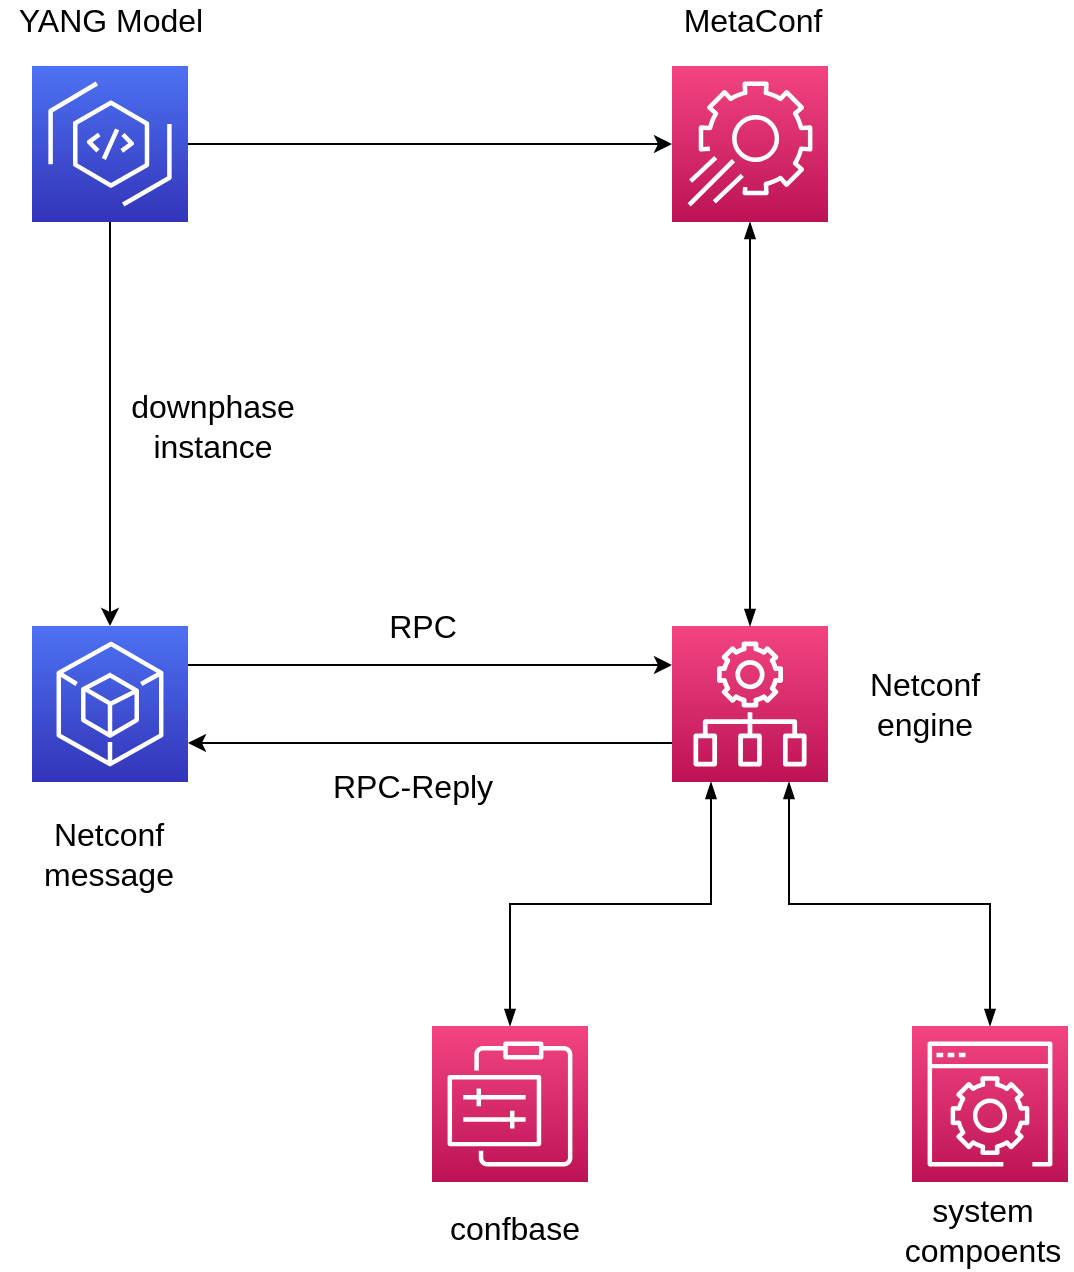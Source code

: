 <mxfile version="14.5.1" type="device"><diagram id="8WpgqetHxyBcr-n9jlJV" name="第 1 页"><mxGraphModel dx="1422" dy="822" grid="1" gridSize="10" guides="1" tooltips="1" connect="1" arrows="1" fold="1" page="1" pageScale="1" pageWidth="690" pageHeight="980" math="0" shadow="0"><root><mxCell id="0"/><mxCell id="1" parent="0"/><mxCell id="nkq0PG5QbwuK_jc3lgR_-11" style="edgeStyle=orthogonalEdgeStyle;rounded=0;orthogonalLoop=1;jettySize=auto;html=1;exitX=0;exitY=0.75;exitDx=0;exitDy=0;exitPerimeter=0;entryX=1;entryY=0.75;entryDx=0;entryDy=0;entryPerimeter=0;" edge="1" parent="1" source="nkq0PG5QbwuK_jc3lgR_-2" target="nkq0PG5QbwuK_jc3lgR_-7"><mxGeometry relative="1" as="geometry"/></mxCell><mxCell id="nkq0PG5QbwuK_jc3lgR_-13" style="edgeStyle=orthogonalEdgeStyle;rounded=0;orthogonalLoop=1;jettySize=auto;html=1;exitX=0.25;exitY=1;exitDx=0;exitDy=0;exitPerimeter=0;entryX=0.5;entryY=0;entryDx=0;entryDy=0;entryPerimeter=0;startArrow=blockThin;startFill=1;endArrow=blockThin;endFill=1;" edge="1" parent="1" source="nkq0PG5QbwuK_jc3lgR_-2" target="nkq0PG5QbwuK_jc3lgR_-4"><mxGeometry relative="1" as="geometry"/></mxCell><mxCell id="nkq0PG5QbwuK_jc3lgR_-14" style="edgeStyle=orthogonalEdgeStyle;rounded=0;orthogonalLoop=1;jettySize=auto;html=1;exitX=0.75;exitY=1;exitDx=0;exitDy=0;exitPerimeter=0;entryX=0.5;entryY=0;entryDx=0;entryDy=0;entryPerimeter=0;startArrow=blockThin;startFill=1;endArrow=blockThin;endFill=1;" edge="1" parent="1" source="nkq0PG5QbwuK_jc3lgR_-2" target="nkq0PG5QbwuK_jc3lgR_-3"><mxGeometry relative="1" as="geometry"/></mxCell><mxCell id="nkq0PG5QbwuK_jc3lgR_-2" value="" style="points=[[0,0,0],[0.25,0,0],[0.5,0,0],[0.75,0,0],[1,0,0],[0,1,0],[0.25,1,0],[0.5,1,0],[0.75,1,0],[1,1,0],[0,0.25,0],[0,0.5,0],[0,0.75,0],[1,0.25,0],[1,0.5,0],[1,0.75,0]];points=[[0,0,0],[0.25,0,0],[0.5,0,0],[0.75,0,0],[1,0,0],[0,1,0],[0.25,1,0],[0.5,1,0],[0.75,1,0],[1,1,0],[0,0.25,0],[0,0.5,0],[0,0.75,0],[1,0.25,0],[1,0.5,0],[1,0.75,0]];outlineConnect=0;fontColor=#232F3E;gradientColor=#F34482;gradientDirection=north;fillColor=#BC1356;strokeColor=#ffffff;dashed=0;verticalLabelPosition=bottom;verticalAlign=top;align=center;html=1;fontSize=12;fontStyle=0;aspect=fixed;shape=mxgraph.aws4.resourceIcon;resIcon=mxgraph.aws4.opsworks;" vertex="1" parent="1"><mxGeometry x="400" y="440" width="78" height="78" as="geometry"/></mxCell><mxCell id="nkq0PG5QbwuK_jc3lgR_-3" value="" style="points=[[0,0,0],[0.25,0,0],[0.5,0,0],[0.75,0,0],[1,0,0],[0,1,0],[0.25,1,0],[0.5,1,0],[0.75,1,0],[1,1,0],[0,0.25,0],[0,0.5,0],[0,0.75,0],[1,0.25,0],[1,0.5,0],[1,0.75,0]];points=[[0,0,0],[0.25,0,0],[0.5,0,0],[0.75,0,0],[1,0,0],[0,1,0],[0.25,1,0],[0.5,1,0],[0.75,1,0],[1,1,0],[0,0.25,0],[0,0.5,0],[0,0.75,0],[1,0.25,0],[1,0.5,0],[1,0.75,0]];outlineConnect=0;fontColor=#232F3E;gradientColor=#F34482;gradientDirection=north;fillColor=#BC1356;strokeColor=#ffffff;dashed=0;verticalLabelPosition=bottom;verticalAlign=top;align=center;html=1;fontSize=12;fontStyle=0;aspect=fixed;shape=mxgraph.aws4.resourceIcon;resIcon=mxgraph.aws4.management_console;" vertex="1" parent="1"><mxGeometry x="520" y="640" width="78" height="78" as="geometry"/></mxCell><mxCell id="nkq0PG5QbwuK_jc3lgR_-4" value="" style="points=[[0,0,0],[0.25,0,0],[0.5,0,0],[0.75,0,0],[1,0,0],[0,1,0],[0.25,1,0],[0.5,1,0],[0.75,1,0],[1,1,0],[0,0.25,0],[0,0.5,0],[0,0.75,0],[1,0.25,0],[1,0.5,0],[1,0.75,0]];points=[[0,0,0],[0.25,0,0],[0.5,0,0],[0.75,0,0],[1,0,0],[0,1,0],[0.25,1,0],[0.5,1,0],[0.75,1,0],[1,1,0],[0,0.25,0],[0,0.5,0],[0,0.75,0],[1,0.25,0],[1,0.5,0],[1,0.75,0]];outlineConnect=0;fontColor=#232F3E;gradientColor=#F34482;gradientDirection=north;fillColor=#BC1356;strokeColor=#ffffff;dashed=0;verticalLabelPosition=bottom;verticalAlign=top;align=center;html=1;fontSize=12;fontStyle=0;aspect=fixed;shape=mxgraph.aws4.resourceIcon;resIcon=mxgraph.aws4.management_and_governance;" vertex="1" parent="1"><mxGeometry x="280" y="640" width="78" height="78" as="geometry"/></mxCell><mxCell id="nkq0PG5QbwuK_jc3lgR_-12" style="edgeStyle=orthogonalEdgeStyle;rounded=0;orthogonalLoop=1;jettySize=auto;html=1;exitX=0.5;exitY=1;exitDx=0;exitDy=0;exitPerimeter=0;entryX=0.5;entryY=0;entryDx=0;entryDy=0;entryPerimeter=0;startArrow=blockThin;startFill=1;endArrow=blockThin;endFill=1;" edge="1" parent="1" source="nkq0PG5QbwuK_jc3lgR_-5" target="nkq0PG5QbwuK_jc3lgR_-2"><mxGeometry relative="1" as="geometry"/></mxCell><mxCell id="nkq0PG5QbwuK_jc3lgR_-5" value="" style="points=[[0,0,0],[0.25,0,0],[0.5,0,0],[0.75,0,0],[1,0,0],[0,1,0],[0.25,1,0],[0.5,1,0],[0.75,1,0],[1,1,0],[0,0.25,0],[0,0.5,0],[0,0.75,0],[1,0.25,0],[1,0.5,0],[1,0.75,0]];points=[[0,0,0],[0.25,0,0],[0.5,0,0],[0.75,0,0],[1,0,0],[0,1,0],[0.25,1,0],[0.5,1,0],[0.75,1,0],[1,1,0],[0,0.25,0],[0,0.5,0],[0,0.75,0],[1,0.25,0],[1,0.5,0],[1,0.75,0]];outlineConnect=0;fontColor=#232F3E;gradientColor=#F34482;gradientDirection=north;fillColor=#BC1356;strokeColor=#ffffff;dashed=0;verticalLabelPosition=bottom;verticalAlign=top;align=center;html=1;fontSize=12;fontStyle=0;aspect=fixed;shape=mxgraph.aws4.resourceIcon;resIcon=mxgraph.aws4.app_config;" vertex="1" parent="1"><mxGeometry x="400" y="160" width="78" height="78" as="geometry"/></mxCell><mxCell id="nkq0PG5QbwuK_jc3lgR_-8" style="edgeStyle=orthogonalEdgeStyle;rounded=0;orthogonalLoop=1;jettySize=auto;html=1;exitX=1;exitY=0.5;exitDx=0;exitDy=0;exitPerimeter=0;entryX=0;entryY=0.5;entryDx=0;entryDy=0;entryPerimeter=0;" edge="1" parent="1" source="nkq0PG5QbwuK_jc3lgR_-6" target="nkq0PG5QbwuK_jc3lgR_-5"><mxGeometry relative="1" as="geometry"/></mxCell><mxCell id="nkq0PG5QbwuK_jc3lgR_-9" style="edgeStyle=orthogonalEdgeStyle;rounded=0;orthogonalLoop=1;jettySize=auto;html=1;entryX=0.5;entryY=0;entryDx=0;entryDy=0;entryPerimeter=0;" edge="1" parent="1" source="nkq0PG5QbwuK_jc3lgR_-6" target="nkq0PG5QbwuK_jc3lgR_-7"><mxGeometry relative="1" as="geometry"/></mxCell><mxCell id="nkq0PG5QbwuK_jc3lgR_-6" value="" style="points=[[0,0,0],[0.25,0,0],[0.5,0,0],[0.75,0,0],[1,0,0],[0,1,0],[0.25,1,0],[0.5,1,0],[0.75,1,0],[1,1,0],[0,0.25,0],[0,0.5,0],[0,0.75,0],[1,0.25,0],[1,0.5,0],[1,0.75,0]];outlineConnect=0;fontColor=#232F3E;gradientColor=#4D72F3;gradientDirection=north;fillColor=#3334B9;strokeColor=#ffffff;dashed=0;verticalLabelPosition=bottom;verticalAlign=top;align=center;html=1;fontSize=12;fontStyle=0;aspect=fixed;shape=mxgraph.aws4.resourceIcon;resIcon=mxgraph.aws4.codeartifact;" vertex="1" parent="1"><mxGeometry x="80" y="160" width="78" height="78" as="geometry"/></mxCell><mxCell id="nkq0PG5QbwuK_jc3lgR_-10" style="edgeStyle=orthogonalEdgeStyle;rounded=0;orthogonalLoop=1;jettySize=auto;html=1;exitX=1;exitY=0.25;exitDx=0;exitDy=0;exitPerimeter=0;entryX=0;entryY=0.25;entryDx=0;entryDy=0;entryPerimeter=0;" edge="1" parent="1" source="nkq0PG5QbwuK_jc3lgR_-7" target="nkq0PG5QbwuK_jc3lgR_-2"><mxGeometry relative="1" as="geometry"/></mxCell><mxCell id="nkq0PG5QbwuK_jc3lgR_-7" value="" style="points=[[0,0,0],[0.25,0,0],[0.5,0,0],[0.75,0,0],[1,0,0],[0,1,0],[0.25,1,0],[0.5,1,0],[0.75,1,0],[1,1,0],[0,0.25,0],[0,0.5,0],[0,0.75,0],[1,0.25,0],[1,0.5,0],[1,0.75,0]];outlineConnect=0;fontColor=#232F3E;gradientColor=#4D72F3;gradientDirection=north;fillColor=#3334B9;strokeColor=#ffffff;dashed=0;verticalLabelPosition=bottom;verticalAlign=top;align=center;html=1;fontSize=12;fontStyle=0;aspect=fixed;shape=mxgraph.aws4.resourceIcon;resIcon=mxgraph.aws4.tools_and_sdks;" vertex="1" parent="1"><mxGeometry x="80" y="440" width="78" height="78" as="geometry"/></mxCell><mxCell id="nkq0PG5QbwuK_jc3lgR_-15" value="&lt;font style=&quot;font-size: 16px&quot;&gt;YANG Model&lt;/font&gt;" style="text;html=1;resizable=0;autosize=1;align=center;verticalAlign=middle;points=[];fillColor=none;strokeColor=none;rounded=0;" vertex="1" parent="1"><mxGeometry x="64" y="127" width="110" height="20" as="geometry"/></mxCell><mxCell id="nkq0PG5QbwuK_jc3lgR_-16" value="&lt;font style=&quot;font-size: 16px&quot;&gt;MetaConf&lt;/font&gt;" style="text;html=1;resizable=0;autosize=1;align=center;verticalAlign=middle;points=[];fillColor=none;strokeColor=none;rounded=0;" vertex="1" parent="1"><mxGeometry x="400" y="127" width="80" height="20" as="geometry"/></mxCell><mxCell id="nkq0PG5QbwuK_jc3lgR_-17" value="&lt;font style=&quot;font-size: 16px&quot;&gt;RPC&lt;/font&gt;" style="text;html=1;resizable=0;autosize=1;align=center;verticalAlign=middle;points=[];fillColor=none;strokeColor=none;rounded=0;" vertex="1" parent="1"><mxGeometry x="250" y="430" width="50" height="20" as="geometry"/></mxCell><mxCell id="nkq0PG5QbwuK_jc3lgR_-18" value="&lt;font style=&quot;font-size: 16px&quot;&gt;RPC-Reply&lt;/font&gt;" style="text;html=1;resizable=0;autosize=1;align=center;verticalAlign=middle;points=[];fillColor=none;strokeColor=none;rounded=0;" vertex="1" parent="1"><mxGeometry x="220" y="510" width="100" height="20" as="geometry"/></mxCell><mxCell id="nkq0PG5QbwuK_jc3lgR_-19" value="&lt;font style=&quot;font-size: 16px&quot;&gt;downphase&lt;br&gt;instance&lt;br&gt;&lt;/font&gt;" style="text;html=1;resizable=0;autosize=1;align=center;verticalAlign=middle;points=[];fillColor=none;strokeColor=none;rounded=0;" vertex="1" parent="1"><mxGeometry x="120" y="320" width="100" height="40" as="geometry"/></mxCell><mxCell id="nkq0PG5QbwuK_jc3lgR_-20" value="&lt;font style=&quot;font-size: 16px&quot;&gt;Netconf&lt;br&gt;message&lt;br&gt;&lt;/font&gt;" style="text;html=1;resizable=0;autosize=1;align=center;verticalAlign=middle;points=[];fillColor=none;strokeColor=none;rounded=0;" vertex="1" parent="1"><mxGeometry x="78" y="534" width="80" height="40" as="geometry"/></mxCell><mxCell id="nkq0PG5QbwuK_jc3lgR_-21" value="&lt;font style=&quot;font-size: 16px&quot;&gt;Netconf&lt;br&gt;engine&lt;br&gt;&lt;/font&gt;" style="text;html=1;resizable=0;autosize=1;align=center;verticalAlign=middle;points=[];fillColor=none;strokeColor=none;rounded=0;" vertex="1" parent="1"><mxGeometry x="491" y="459" width="70" height="40" as="geometry"/></mxCell><mxCell id="nkq0PG5QbwuK_jc3lgR_-22" value="&lt;span style=&quot;font-size: 16px&quot;&gt;confbase&lt;/span&gt;" style="text;html=1;resizable=0;autosize=1;align=center;verticalAlign=middle;points=[];fillColor=none;strokeColor=none;rounded=0;" vertex="1" parent="1"><mxGeometry x="281" y="731" width="80" height="20" as="geometry"/></mxCell><mxCell id="nkq0PG5QbwuK_jc3lgR_-23" value="&lt;font style=&quot;font-size: 16px&quot;&gt;system&lt;br&gt;compoents&lt;/font&gt;" style="text;html=1;resizable=0;autosize=1;align=center;verticalAlign=middle;points=[];fillColor=none;strokeColor=none;rounded=0;" vertex="1" parent="1"><mxGeometry x="510" y="722" width="90" height="40" as="geometry"/></mxCell></root></mxGraphModel></diagram></mxfile>